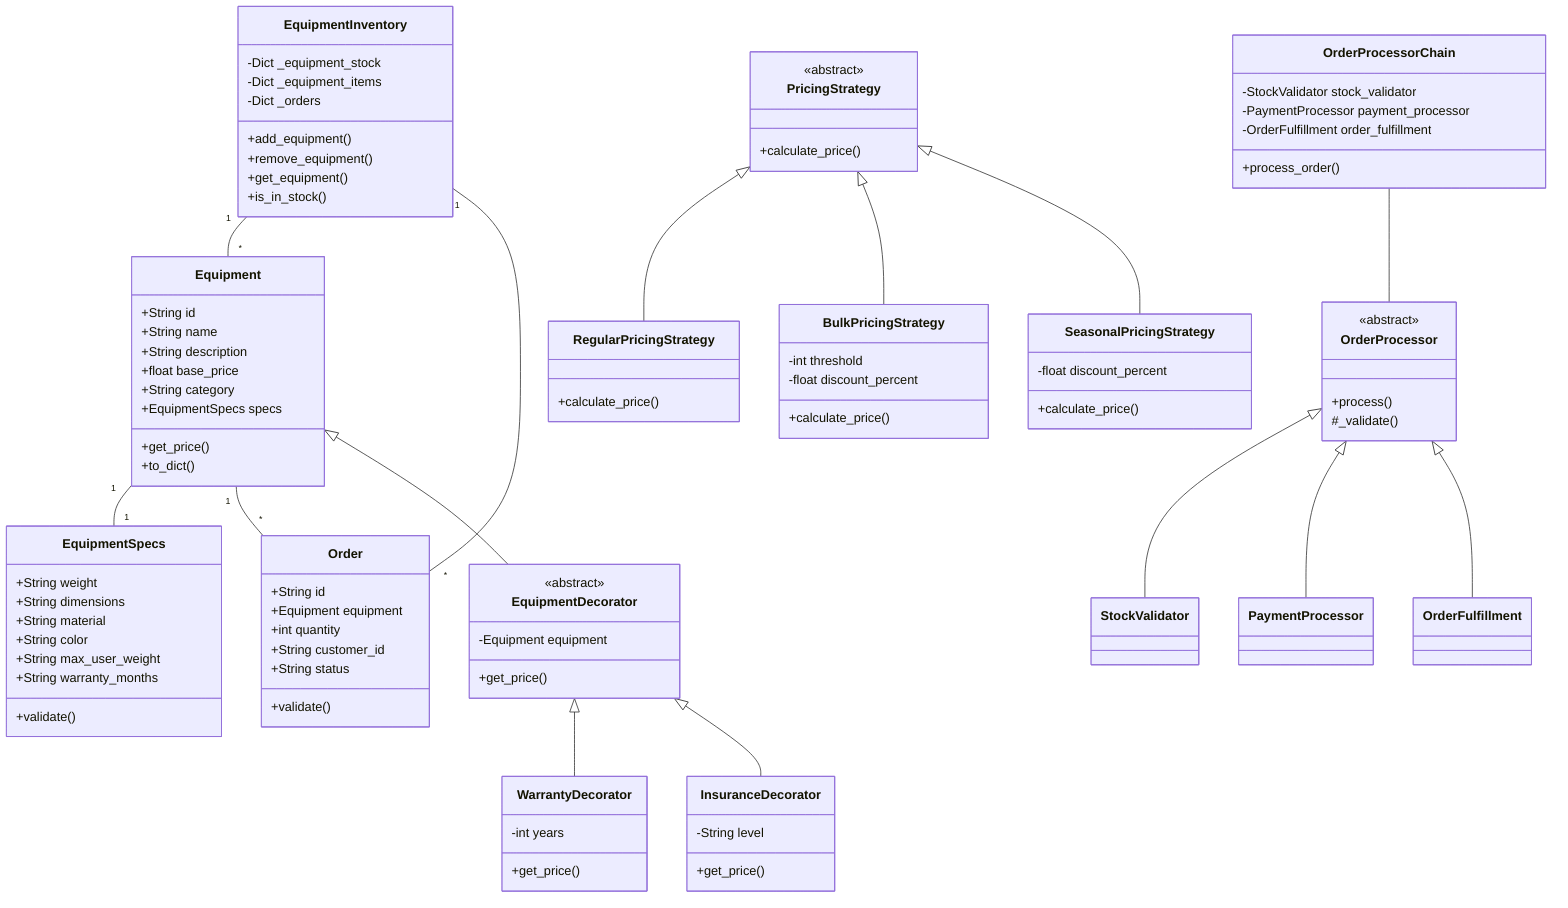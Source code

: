 classDiagram
    class Equipment {
        +String id
        +String name
        +String description
        +float base_price
        +String category
        +EquipmentSpecs specs
        +get_price()
        +to_dict()
    }

    class EquipmentSpecs {
        +String weight
        +String dimensions
        +String material
        +String color
        +String max_user_weight
        +String warranty_months
        +validate()
    }

    class EquipmentInventory {
        -Dict _equipment_stock
        -Dict _equipment_items
        -Dict _orders
        +add_equipment()
        +remove_equipment()
        +get_equipment()
        +is_in_stock()
    }

    class PricingStrategy {
        <<abstract>>
        +calculate_price()
    }

    class RegularPricingStrategy {
        +calculate_price()
    }

    class BulkPricingStrategy {
        -int threshold
        -float discount_percent
        +calculate_price()
    }

    class SeasonalPricingStrategy {
        -float discount_percent
        +calculate_price()
    }

    class Order {
        +String id
        +Equipment equipment
        +int quantity
        +String customer_id
        +String status
        +validate()
    }

    class OrderProcessor {
        <<abstract>>
        +process()
        #_validate()
    }

    class OrderProcessorChain {
        -StockValidator stock_validator
        -PaymentProcessor payment_processor
        -OrderFulfillment order_fulfillment
        +process_order()
    }

    class EquipmentDecorator {
        <<abstract>>
        -Equipment equipment
        +get_price()
    }

    class WarrantyDecorator {
        -int years
        +get_price()
    }

    class InsuranceDecorator {
        -String level
        +get_price()
    }

    Equipment "1" -- "1" EquipmentSpecs
    EquipmentInventory "1" -- "*" Equipment
    EquipmentInventory "1" -- "*" Order
    Equipment "1" -- "*" Order
    PricingStrategy <|-- RegularPricingStrategy
    PricingStrategy <|-- BulkPricingStrategy
    PricingStrategy <|-- SeasonalPricingStrategy
    OrderProcessor <|-- StockValidator
    OrderProcessor <|-- PaymentProcessor
    OrderProcessor <|-- OrderFulfillment
    OrderProcessorChain -- OrderProcessor
    Equipment <|-- EquipmentDecorator
    EquipmentDecorator <|-- WarrantyDecorator
    EquipmentDecorator <|-- InsuranceDecorator